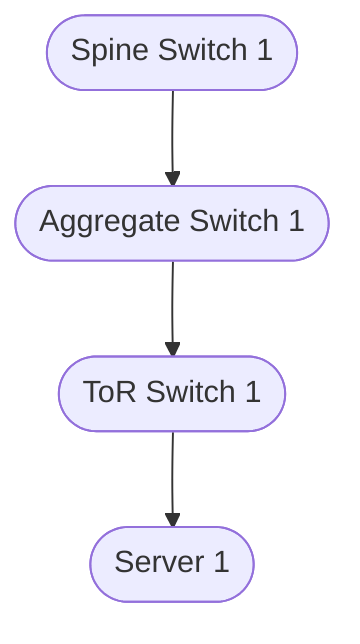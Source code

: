 graph TD
  A0([ToR Switch 1])
  A0 --> S1([Server 1])
  B0([Aggregate Switch 1])
  B0 --> A0
  C0([Spine Switch 1])
  C0 --> B0